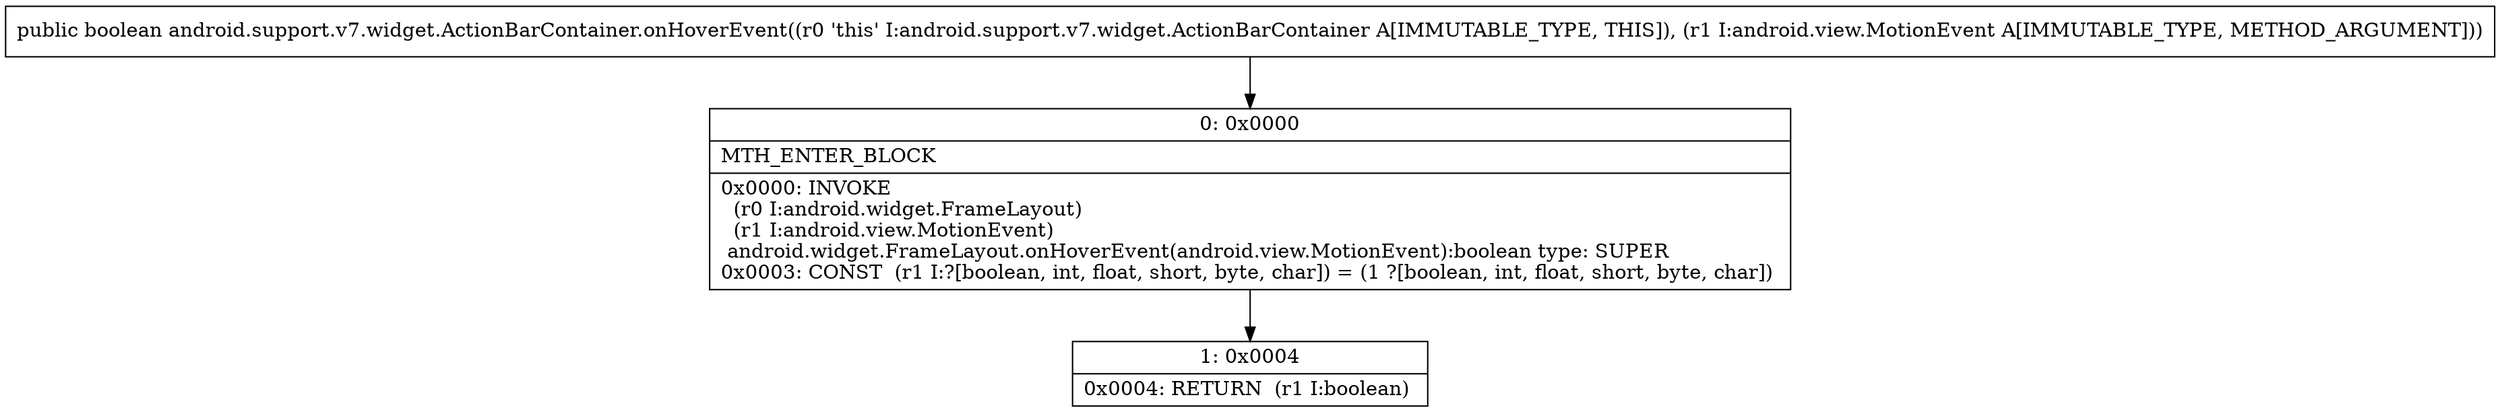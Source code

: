 digraph "CFG forandroid.support.v7.widget.ActionBarContainer.onHoverEvent(Landroid\/view\/MotionEvent;)Z" {
Node_0 [shape=record,label="{0\:\ 0x0000|MTH_ENTER_BLOCK\l|0x0000: INVOKE  \l  (r0 I:android.widget.FrameLayout)\l  (r1 I:android.view.MotionEvent)\l android.widget.FrameLayout.onHoverEvent(android.view.MotionEvent):boolean type: SUPER \l0x0003: CONST  (r1 I:?[boolean, int, float, short, byte, char]) = (1 ?[boolean, int, float, short, byte, char]) \l}"];
Node_1 [shape=record,label="{1\:\ 0x0004|0x0004: RETURN  (r1 I:boolean) \l}"];
MethodNode[shape=record,label="{public boolean android.support.v7.widget.ActionBarContainer.onHoverEvent((r0 'this' I:android.support.v7.widget.ActionBarContainer A[IMMUTABLE_TYPE, THIS]), (r1 I:android.view.MotionEvent A[IMMUTABLE_TYPE, METHOD_ARGUMENT])) }"];
MethodNode -> Node_0;
Node_0 -> Node_1;
}

